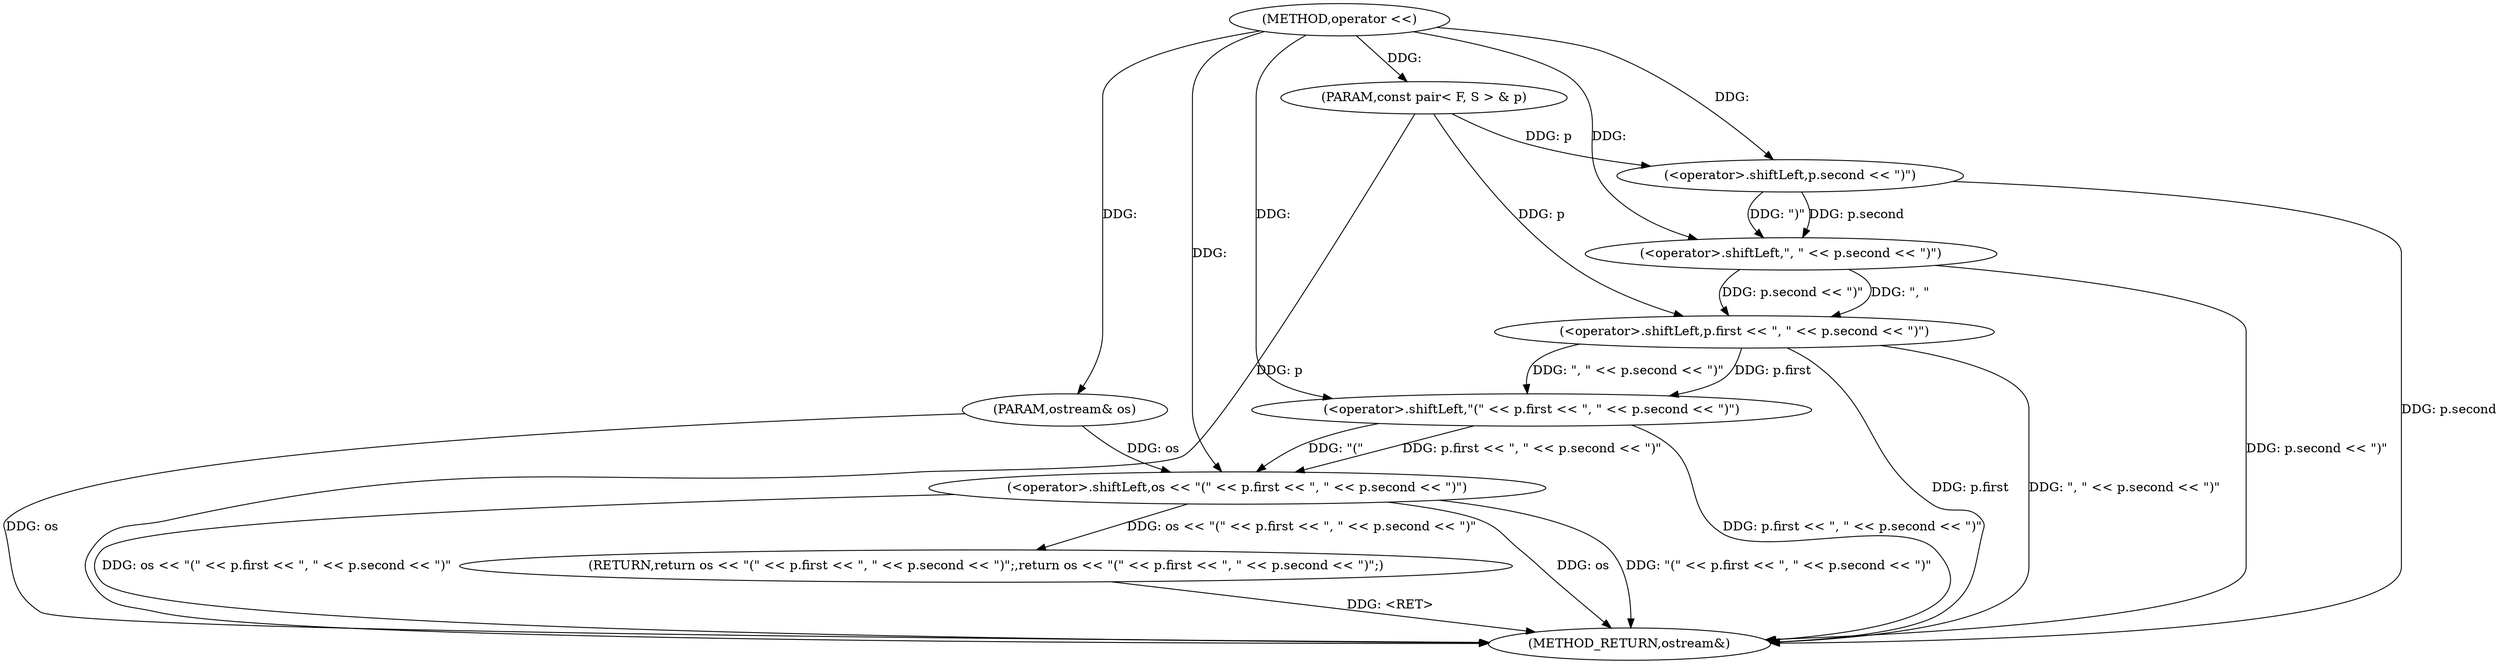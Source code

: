 digraph "operator <<" {  
"1000103" [label = "(METHOD,operator <<)" ]
"1000123" [label = "(METHOD_RETURN,ostream&)" ]
"1000104" [label = "(PARAM,ostream& os)" ]
"1000105" [label = "(PARAM,const pair< F, S > & p)" ]
"1000107" [label = "(RETURN,return os << \"(\" << p.first << \", \" << p.second << \")\";,return os << \"(\" << p.first << \", \" << p.second << \")\";)" ]
"1000108" [label = "(<operator>.shiftLeft,os << \"(\" << p.first << \", \" << p.second << \")\")" ]
"1000110" [label = "(<operator>.shiftLeft,\"(\" << p.first << \", \" << p.second << \")\")" ]
"1000112" [label = "(<operator>.shiftLeft,p.first << \", \" << p.second << \")\")" ]
"1000116" [label = "(<operator>.shiftLeft,\", \" << p.second << \")\")" ]
"1000118" [label = "(<operator>.shiftLeft,p.second << \")\")" ]
  "1000107" -> "1000123"  [ label = "DDG: <RET>"] 
  "1000104" -> "1000123"  [ label = "DDG: os"] 
  "1000105" -> "1000123"  [ label = "DDG: p"] 
  "1000108" -> "1000123"  [ label = "DDG: os"] 
  "1000112" -> "1000123"  [ label = "DDG: p.first"] 
  "1000118" -> "1000123"  [ label = "DDG: p.second"] 
  "1000116" -> "1000123"  [ label = "DDG: p.second << \")\""] 
  "1000112" -> "1000123"  [ label = "DDG: \", \" << p.second << \")\""] 
  "1000110" -> "1000123"  [ label = "DDG: p.first << \", \" << p.second << \")\""] 
  "1000108" -> "1000123"  [ label = "DDG: \"(\" << p.first << \", \" << p.second << \")\""] 
  "1000108" -> "1000123"  [ label = "DDG: os << \"(\" << p.first << \", \" << p.second << \")\""] 
  "1000103" -> "1000104"  [ label = "DDG: "] 
  "1000103" -> "1000105"  [ label = "DDG: "] 
  "1000108" -> "1000107"  [ label = "DDG: os << \"(\" << p.first << \", \" << p.second << \")\""] 
  "1000104" -> "1000108"  [ label = "DDG: os"] 
  "1000103" -> "1000108"  [ label = "DDG: "] 
  "1000110" -> "1000108"  [ label = "DDG: p.first << \", \" << p.second << \")\""] 
  "1000110" -> "1000108"  [ label = "DDG: \"(\""] 
  "1000103" -> "1000110"  [ label = "DDG: "] 
  "1000112" -> "1000110"  [ label = "DDG: \", \" << p.second << \")\""] 
  "1000112" -> "1000110"  [ label = "DDG: p.first"] 
  "1000105" -> "1000112"  [ label = "DDG: p"] 
  "1000116" -> "1000112"  [ label = "DDG: \", \""] 
  "1000116" -> "1000112"  [ label = "DDG: p.second << \")\""] 
  "1000103" -> "1000116"  [ label = "DDG: "] 
  "1000118" -> "1000116"  [ label = "DDG: p.second"] 
  "1000118" -> "1000116"  [ label = "DDG: \")\""] 
  "1000105" -> "1000118"  [ label = "DDG: p"] 
  "1000103" -> "1000118"  [ label = "DDG: "] 
}
